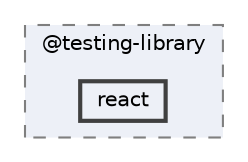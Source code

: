 digraph "pkiclassroomrescheduler/src/main/frontend/node_modules/@testing-library/react"
{
 // LATEX_PDF_SIZE
  bgcolor="transparent";
  edge [fontname=Helvetica,fontsize=10,labelfontname=Helvetica,labelfontsize=10];
  node [fontname=Helvetica,fontsize=10,shape=box,height=0.2,width=0.4];
  compound=true
  subgraph clusterdir_81b9257e64a66e96f193d1375b1a1875 {
    graph [ bgcolor="#edf0f7", pencolor="grey50", label="@testing-library", fontname=Helvetica,fontsize=10 style="filled,dashed", URL="dir_81b9257e64a66e96f193d1375b1a1875.html",tooltip=""]
  dir_a881e46a13d104677df3562893d77168 [label="react", fillcolor="#edf0f7", color="grey25", style="filled,bold", URL="dir_a881e46a13d104677df3562893d77168.html",tooltip=""];
  }
}
